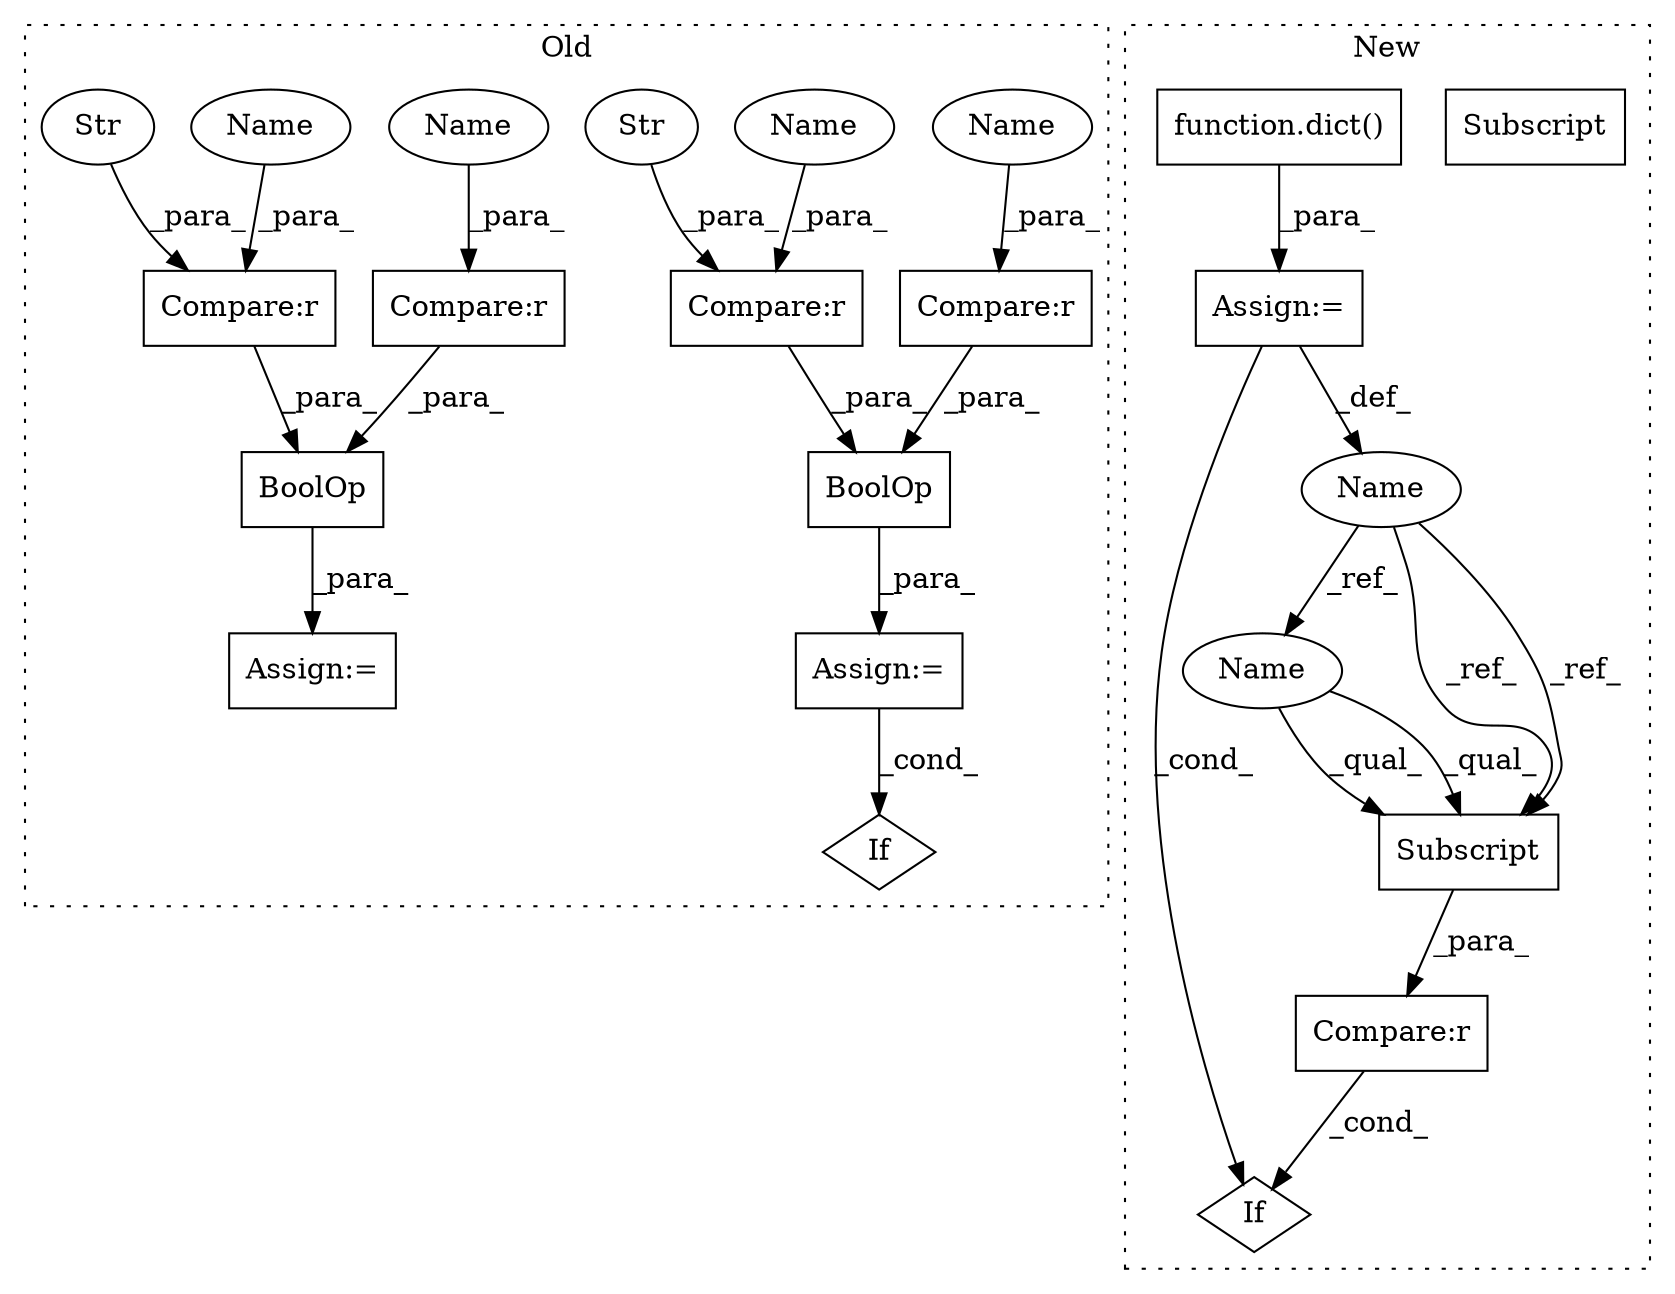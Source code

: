 digraph G {
subgraph cluster0 {
1 [label="BoolOp" a="72" s="2092" l="38" shape="box"];
3 [label="If" a="96" s="2697,2714" l="3,14" shape="diamond"];
4 [label="Compare:r" a="40" s="2092" l="14" shape="box"];
5 [label="Compare:r" a="40" s="2111" l="19" shape="box"];
6 [label="Str" a="66" s="2092" l="5" shape="ellipse"];
10 [label="Compare:r" a="40" s="2026" l="15" shape="box"];
11 [label="Str" a="66" s="2026" l="6" shape="ellipse"];
12 [label="BoolOp" a="72" s="2026" l="40" shape="box"];
13 [label="Compare:r" a="40" s="2046" l="20" shape="box"];
14 [label="Assign:=" a="68" s="2089" l="3" shape="box"];
15 [label="Assign:=" a="68" s="2023" l="3" shape="box"];
20 [label="Name" a="87" s="2126" l="4" shape="ellipse"];
21 [label="Name" a="87" s="2062" l="4" shape="ellipse"];
22 [label="Name" a="87" s="2036" l="5" shape="ellipse"];
23 [label="Name" a="87" s="2101" l="5" shape="ellipse"];
label = "Old";
style="dotted";
}
subgraph cluster1 {
2 [label="Subscript" a="63" s="2061,0" l="7,0" shape="box"];
7 [label="Compare:r" a="40" s="2061" l="19" shape="box"];
8 [label="If" a="96" s="2061" l="19" shape="diamond"];
9 [label="Name" a="87" s="1958" l="4" shape="ellipse"];
16 [label="Assign:=" a="68" s="1962" l="3" shape="box"];
17 [label="function.dict()" a="75" s="1965" l="47" shape="box"];
18 [label="Name" a="87" s="2061" l="4" shape="ellipse"];
19 [label="Subscript" a="63" s="2061,0" l="7,0" shape="box"];
label = "New";
style="dotted";
}
1 -> 14 [label="_para_"];
4 -> 1 [label="_para_"];
5 -> 1 [label="_para_"];
6 -> 4 [label="_para_"];
7 -> 8 [label="_cond_"];
9 -> 19 [label="_ref_"];
9 -> 19 [label="_ref_"];
9 -> 18 [label="_ref_"];
10 -> 12 [label="_para_"];
11 -> 10 [label="_para_"];
12 -> 15 [label="_para_"];
13 -> 12 [label="_para_"];
14 -> 3 [label="_cond_"];
16 -> 9 [label="_def_"];
16 -> 8 [label="_cond_"];
17 -> 16 [label="_para_"];
18 -> 19 [label="_qual_"];
18 -> 19 [label="_qual_"];
19 -> 7 [label="_para_"];
20 -> 5 [label="_para_"];
21 -> 13 [label="_para_"];
22 -> 10 [label="_para_"];
23 -> 4 [label="_para_"];
}